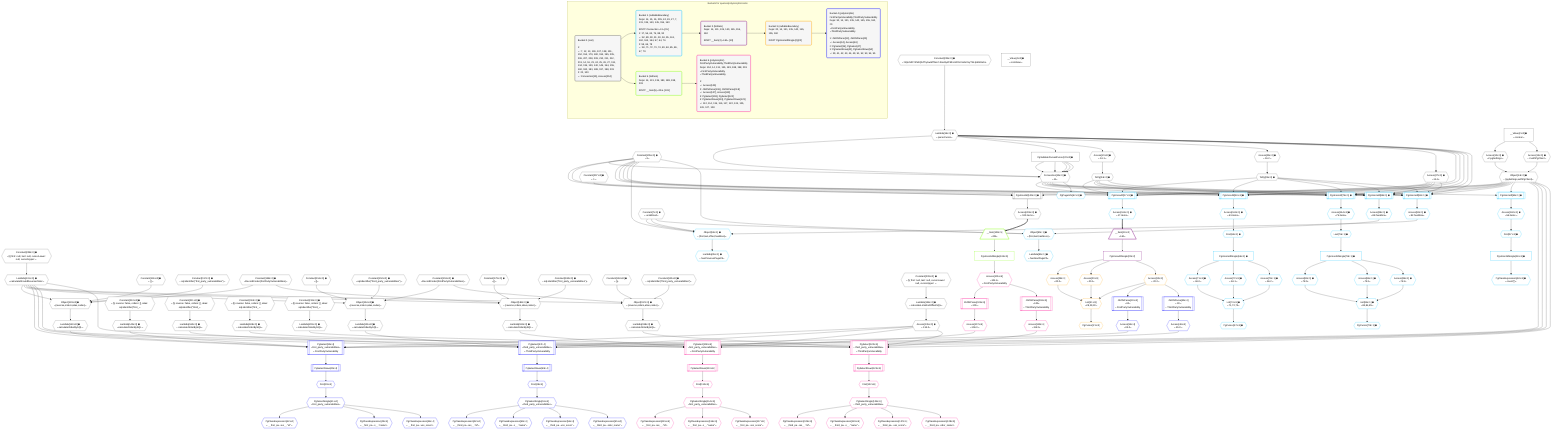 %%{init: {'themeVariables': { 'fontSize': '12px'}}}%%
graph TD
    classDef path fill:#eee,stroke:#000,color:#000
    classDef plan fill:#fff,stroke-width:1px,color:#000
    classDef itemplan fill:#fff,stroke-width:2px,color:#000
    classDef unbatchedplan fill:#dff,stroke-width:1px,color:#000
    classDef sideeffectplan fill:#fcc,stroke-width:2px,color:#000
    classDef bucket fill:#f6f6f6,color:#000,stroke-width:2px,text-align:left


    %% plan dependencies
    Connection15{{"Connection[15∈0] ➊<br />ᐸ11ᐳ"}}:::plan
    Constant205{{"Constant[205∈0] ➊<br />ᐸ3ᐳ"}}:::plan
    Lambda16{{"Lambda[16∈0] ➊<br />ᐸparseCursorᐳ"}}:::plan
    PgValidateParsedCursor22["PgValidateParsedCursor[22∈0] ➊"]:::plan
    Constant205 & Lambda16 & PgValidateParsedCursor22 & PgValidateParsedCursor22 & PgValidateParsedCursor22 & PgValidateParsedCursor22 & PgValidateParsedCursor22 --> Connection15
    Object139{{"Object[139∈0] ➊<br />ᐸ{reverse,orders,alias,codec}ᐳ"}}:::plan
    Lambda131{{"Lambda[131∈0] ➊<br />ᐸcalculateShouldReverseOrderᐳ"}}:::plan
    Constant136{{"Constant[136∈0] ➊<br />ᐸ[]ᐳ"}}:::plan
    Constant137{{"Constant[137∈0] ➊<br />ᐸsql.identifier(”first_party_vulnerabilities”)ᐳ"}}:::plan
    Constant138{{"Constant[138∈0] ➊<br />ᐸRecordCodec(firstPartyVulnerabilities)ᐳ"}}:::plan
    Lambda131 & Constant136 & Constant137 & Constant138 --> Object139
    Object154{{"Object[154∈0] ➊<br />ᐸ{reverse,orders,alias,codec}ᐳ"}}:::plan
    Constant151{{"Constant[151∈0] ➊<br />ᐸ[]ᐳ"}}:::plan
    Constant152{{"Constant[152∈0] ➊<br />ᐸsql.identifier(”third_party_vulnerabilities”)ᐳ"}}:::plan
    Constant153{{"Constant[153∈0] ➊<br />ᐸRecordCodec(thirdPartyVulnerabilities)ᐳ"}}:::plan
    Lambda131 & Constant151 & Constant152 & Constant153 --> Object154
    Object182{{"Object[182∈0] ➊<br />ᐸ{reverse,orders,alias,codec}ᐳ"}}:::plan
    Constant179{{"Constant[179∈0] ➊<br />ᐸ[]ᐳ"}}:::plan
    Constant180{{"Constant[180∈0] ➊<br />ᐸsql.identifier(”first_party_vulnerabilities”)ᐳ"}}:::plan
    Lambda131 & Constant179 & Constant180 & Constant138 --> Object182
    Object197{{"Object[197∈0] ➊<br />ᐸ{reverse,orders,alias,codec}ᐳ"}}:::plan
    Constant194{{"Constant[194∈0] ➊<br />ᐸ[]ᐳ"}}:::plan
    Constant195{{"Constant[195∈0] ➊<br />ᐸsql.identifier(”third_party_vulnerabilities”)ᐳ"}}:::plan
    Lambda131 & Constant194 & Constant195 & Constant153 --> Object197
    PgUnionAll100[["PgUnionAll[100∈0] ➊"]]:::plan
    Object14{{"Object[14∈0] ➊<br />ᐸ{pgSettings,withPgClient}ᐳ"}}:::plan
    Constant207{{"Constant[207∈0] ➊<br />ᐸ1ᐳ"}}:::plan
    Object14 & Constant205 & Constant207 --> PgUnionAll100
    Access12{{"Access[12∈0] ➊<br />ᐸ2.pgSettingsᐳ"}}:::plan
    Access13{{"Access[13∈0] ➊<br />ᐸ2.withPgClientᐳ"}}:::plan
    Access12 & Access13 --> Object14
    __Value2["__Value[2∈0] ➊<br />ᐸcontextᐳ"]:::plan
    __Value2 --> Access12
    __Value2 --> Access13
    Constant206{{"Constant[206∈0] ➊<br />ᐸ'WyIzMDY3N2Q5ZTIyIiwiMTAiLCJUaGlyZFBhcnR5VnVsbmVyYWJpbGl0eSIᐳ"}}:::plan
    Constant206 --> Lambda16
    Lambda16 --> PgValidateParsedCursor22
    Access23{{"Access[23∈0] ➊<br />ᐸ16.1ᐳ"}}:::plan
    Lambda16 --> Access23
    ToPg24{{"ToPg[24∈0] ➊"}}:::plan
    Access23 --> ToPg24
    Access25{{"Access[25∈0] ➊<br />ᐸ16.2ᐳ"}}:::plan
    Lambda16 --> Access25
    ToPg26{{"ToPg[26∈0] ➊"}}:::plan
    Access25 --> ToPg26
    Access27{{"Access[27∈0] ➊<br />ᐸ16.3ᐳ"}}:::plan
    Lambda16 --> Access27
    Constant208{{"Constant[208∈0] ➊<br />ᐸ§{ first: null, last: null, cursorLower: null, cursorUpper: ᐳ"}}:::plan
    Constant208 --> Lambda131
    Lambda134{{"Lambda[134∈0] ➊<br />ᐸcalculateLimitAndOffsetSQLᐳ"}}:::plan
    Constant209{{"Constant[209∈0] ➊<br />ᐸ§{ first: null, last: null, cursorLower: null, cursorUpper: ᐳ"}}:::plan
    Constant209 --> Lambda134
    Access135{{"Access[135∈0] ➊<br />ᐸ134.0ᐳ"}}:::plan
    Lambda134 --> Access135
    Lambda140{{"Lambda[140∈0] ➊<br />ᐸcalculateOrderBySQLᐳ"}}:::plan
    Object139 --> Lambda140
    Lambda145{{"Lambda[145∈0] ➊<br />ᐸcalculateOrderBySQLᐳ"}}:::plan
    Constant210{{"Constant[210∈0] ➊<br />ᐸ§{ reverse: false, orders: [], alias: sql.identifier(”first_ᐳ"}}:::plan
    Constant210 --> Lambda145
    Lambda155{{"Lambda[155∈0] ➊<br />ᐸcalculateOrderBySQLᐳ"}}:::plan
    Object154 --> Lambda155
    Lambda160{{"Lambda[160∈0] ➊<br />ᐸcalculateOrderBySQLᐳ"}}:::plan
    Constant211{{"Constant[211∈0] ➊<br />ᐸ§{ reverse: false, orders: [], alias: sql.identifier(”third_ᐳ"}}:::plan
    Constant211 --> Lambda160
    Lambda183{{"Lambda[183∈0] ➊<br />ᐸcalculateOrderBySQLᐳ"}}:::plan
    Object182 --> Lambda183
    Lambda188{{"Lambda[188∈0] ➊<br />ᐸcalculateOrderBySQLᐳ"}}:::plan
    Constant212{{"Constant[212∈0] ➊<br />ᐸ§{ reverse: false, orders: [], alias: sql.identifier(”first_ᐳ"}}:::plan
    Constant212 --> Lambda188
    Lambda198{{"Lambda[198∈0] ➊<br />ᐸcalculateOrderBySQLᐳ"}}:::plan
    Object197 --> Lambda198
    Lambda203{{"Lambda[203∈0] ➊<br />ᐸcalculateOrderBySQLᐳ"}}:::plan
    Constant213{{"Constant[213∈0] ➊<br />ᐸ§{ reverse: false, orders: [], alias: sql.identifier(”third_ᐳ"}}:::plan
    Constant213 --> Lambda203
    Access204{{"Access[204∈0] ➊<br />ᐸ100.itemsᐳ"}}:::plan
    PgUnionAll100 --> Access204
    __Value4["__Value[4∈0] ➊<br />ᐸrootValueᐳ"]:::plan
    Constant7{{"Constant[7∈0] ➊<br />ᐸundefinedᐳ"}}:::plan
    PgUnionAll17[["PgUnionAll[17∈1] ➊"]]:::plan
    Object14 & Connection15 & Lambda16 & Constant205 & ToPg24 & ToPg26 & Access27 --> PgUnionAll17
    PgUnionAll63[["PgUnionAll[63∈1] ➊"]]:::plan
    Object14 & Connection15 & Lambda16 & Constant205 & ToPg24 & ToPg26 & Access27 --> PgUnionAll63
    PgUnionAll75[["PgUnionAll[75∈1] ➊"]]:::plan
    Object14 & Connection15 & Lambda16 & Constant205 & ToPg24 & ToPg26 & Access27 --> PgUnionAll75
    PgUnionAll88[["PgUnionAll[88∈1] ➊"]]:::plan
    Object14 & Connection15 & Lambda16 & Constant205 & ToPg24 & ToPg26 & Access27 --> PgUnionAll88
    PgUnionAll92[["PgUnionAll[92∈1] ➊"]]:::plan
    Object14 & Connection15 & Lambda16 & Constant205 & ToPg24 & ToPg26 & Access27 --> PgUnionAll92
    Object94{{"Object[94∈1] ➊<br />ᐸ{first,last,offset,hasMore}ᐳ"}}:::plan
    Access93{{"Access[93∈1] ➊<br />ᐸ92.hasMoreᐳ"}}:::plan
    Constant205 & Constant7 & Constant7 & Access93 --> Object94
    List74{{"List[74∈1] ➊<br />ᐸ71,72,73ᐳ"}}:::plan
    Access71{{"Access[71∈1] ➊<br />ᐸ66.0ᐳ"}}:::plan
    Access72{{"Access[72∈1] ➊<br />ᐸ66.1ᐳ"}}:::plan
    Access73{{"Access[73∈1] ➊<br />ᐸ66.2ᐳ"}}:::plan
    Access71 & Access72 & Access73 --> List74
    List86{{"List[86∈1] ➊<br />ᐸ83,84,85ᐳ"}}:::plan
    Access83{{"Access[83∈1] ➊<br />ᐸ78.0ᐳ"}}:::plan
    Access84{{"Access[84∈1] ➊<br />ᐸ78.1ᐳ"}}:::plan
    Access85{{"Access[85∈1] ➊<br />ᐸ78.2ᐳ"}}:::plan
    Access83 & Access84 & Access85 --> List86
    Object90{{"Object[90∈1] ➊<br />ᐸ{first,last,hasMore}ᐳ"}}:::plan
    Access89{{"Access[89∈1] ➊<br />ᐸ88.hasMoreᐳ"}}:::plan
    Constant205 & Constant7 & Access89 --> Object90
    PgUnionAll56[["PgUnionAll[56∈1] ➊"]]:::plan
    Object14 & Connection15 --> PgUnionAll56
    First57{{"First[57∈1] ➊"}}:::plan
    Access162{{"Access[162∈1] ➊<br />ᐸ56.itemsᐳ"}}:::plan
    Access162 --> First57
    PgUnionAllSingle59["PgUnionAllSingle[59∈1] ➊"]:::plan
    First57 --> PgUnionAllSingle59
    PgClassExpression60{{"PgClassExpression[60∈1] ➊<br />ᐸcount(*)ᐳ"}}:::plan
    PgUnionAllSingle59 --> PgClassExpression60
    PgPageInfo62{{"PgPageInfo[62∈1] ➊"}}:::plan
    Connection15 --> PgPageInfo62
    First64{{"First[64∈1] ➊"}}:::plan
    Access163{{"Access[163∈1] ➊<br />ᐸ63.itemsᐳ"}}:::plan
    Access163 --> First64
    PgUnionAllSingle66["PgUnionAllSingle[66∈1] ➊"]:::plan
    First64 --> PgUnionAllSingle66
    PgCursor67{{"PgCursor[67∈1] ➊"}}:::plan
    List74 --> PgCursor67
    PgUnionAllSingle66 --> Access71
    PgUnionAllSingle66 --> Access72
    PgUnionAllSingle66 --> Access73
    Last76{{"Last[76∈1] ➊"}}:::plan
    Access164{{"Access[164∈1] ➊<br />ᐸ75.itemsᐳ"}}:::plan
    Access164 --> Last76
    PgUnionAllSingle78["PgUnionAllSingle[78∈1] ➊"]:::plan
    Last76 --> PgUnionAllSingle78
    PgCursor79{{"PgCursor[79∈1] ➊"}}:::plan
    List86 --> PgCursor79
    PgUnionAllSingle78 --> Access83
    PgUnionAllSingle78 --> Access84
    PgUnionAllSingle78 --> Access85
    PgUnionAll88 --> Access89
    Lambda91{{"Lambda[91∈1] ➊<br />ᐸhasNextPageCbᐳ"}}:::plan
    Object90 --> Lambda91
    PgUnionAll92 --> Access93
    Lambda95{{"Lambda[95∈1] ➊<br />ᐸhasPreviousPageCbᐳ"}}:::plan
    Object94 --> Lambda95
    Access161{{"Access[161∈1] ➊<br />ᐸ17.itemsᐳ"}}:::plan
    PgUnionAll17 --> Access161
    PgUnionAll56 --> Access162
    PgUnionAll63 --> Access163
    PgUnionAll75 --> Access164
    __Item19[/"__Item[19∈2]<br />ᐸ161ᐳ"\]:::itemplan
    Access161 ==> __Item19
    PgUnionAllSingle20["PgUnionAllSingle[20∈2]"]:::plan
    __Item19 --> PgUnionAllSingle20
    List31{{"List[31∈3]<br />ᐸ28,29,30ᐳ"}}:::plan
    Access28{{"Access[28∈3]<br />ᐸ20.0ᐳ"}}:::plan
    Access29{{"Access[29∈3]<br />ᐸ20.1ᐳ"}}:::plan
    Access30{{"Access[30∈3]<br />ᐸ20.2ᐳ"}}:::plan
    Access28 & Access29 & Access30 --> List31
    PgCursor21{{"PgCursor[21∈3]"}}:::plan
    List31 --> PgCursor21
    PgUnionAllSingle20 --> Access28
    PgUnionAllSingle20 --> Access29
    PgUnionAllSingle20 --> Access30
    PgSelect35[["PgSelect[35∈4]<br />ᐸfirst_party_vulnerabilitiesᐳ<br />ᐳFirstPartyVulnerability"]]:::plan
    Access34{{"Access[34∈4]<br />ᐸ33.0ᐳ"}}:::plan
    Object14 & Access34 & Lambda131 & Access135 & Lambda140 & Lambda145 --> PgSelect35
    PgSelect47[["PgSelect[47∈4]<br />ᐸthird_party_vulnerabilitiesᐳ<br />ᐳThirdPartyVulnerability"]]:::plan
    Access46{{"Access[46∈4]<br />ᐸ45.0ᐳ"}}:::plan
    Object14 & Access46 & Lambda131 & Access135 & Lambda155 & Lambda160 --> PgSelect47
    JSONParse33[["JSONParse[33∈4]<br />ᐸ30ᐳ<br />ᐳFirstPartyVulnerability"]]:::plan
    Access30 --> JSONParse33
    JSONParse33 --> Access34
    First39{{"First[39∈4]"}}:::plan
    PgSelectRows40[["PgSelectRows[40∈4]"]]:::plan
    PgSelectRows40 --> First39
    PgSelect35 --> PgSelectRows40
    PgSelectSingle41{{"PgSelectSingle[41∈4]<br />ᐸfirst_party_vulnerabilitiesᐳ"}}:::plan
    First39 --> PgSelectSingle41
    PgClassExpression42{{"PgClassExpression[42∈4]<br />ᐸ__first_pa...ies__.”id”ᐳ"}}:::plan
    PgSelectSingle41 --> PgClassExpression42
    PgClassExpression43{{"PgClassExpression[43∈4]<br />ᐸ__first_pa...s__.”name”ᐳ"}}:::plan
    PgSelectSingle41 --> PgClassExpression43
    PgClassExpression44{{"PgClassExpression[44∈4]<br />ᐸ__first_pa...vss_score”ᐳ"}}:::plan
    PgSelectSingle41 --> PgClassExpression44
    JSONParse45[["JSONParse[45∈4]<br />ᐸ30ᐳ<br />ᐳThirdPartyVulnerability"]]:::plan
    Access30 --> JSONParse45
    JSONParse45 --> Access46
    First49{{"First[49∈4]"}}:::plan
    PgSelectRows50[["PgSelectRows[50∈4]"]]:::plan
    PgSelectRows50 --> First49
    PgSelect47 --> PgSelectRows50
    PgSelectSingle51{{"PgSelectSingle[51∈4]<br />ᐸthird_party_vulnerabilitiesᐳ"}}:::plan
    First49 --> PgSelectSingle51
    PgClassExpression52{{"PgClassExpression[52∈4]<br />ᐸ__third_pa...ies__.”id”ᐳ"}}:::plan
    PgSelectSingle51 --> PgClassExpression52
    PgClassExpression53{{"PgClassExpression[53∈4]<br />ᐸ__third_pa...s__.”name”ᐳ"}}:::plan
    PgSelectSingle51 --> PgClassExpression53
    PgClassExpression54{{"PgClassExpression[54∈4]<br />ᐸ__third_pa...vss_score”ᐳ"}}:::plan
    PgSelectSingle51 --> PgClassExpression54
    PgClassExpression55{{"PgClassExpression[55∈4]<br />ᐸ__third_pa...ndor_name”ᐳ"}}:::plan
    PgSelectSingle51 --> PgClassExpression55
    __Item103[/"__Item[103∈5]<br />ᐸ204ᐳ"\]:::itemplan
    Access204 ==> __Item103
    PgUnionAllSingle104["PgUnionAllSingle[104∈5]"]:::plan
    __Item103 --> PgUnionAllSingle104
    PgSelect108[["PgSelect[108∈6]<br />ᐸfirst_party_vulnerabilitiesᐳ<br />ᐳFirstPartyVulnerability"]]:::plan
    Access107{{"Access[107∈6]<br />ᐸ106.0ᐳ"}}:::plan
    Object14 & Access107 & Lambda131 & Access135 & Lambda183 & Lambda188 --> PgSelect108
    PgSelect120[["PgSelect[120∈6]<br />ᐸthird_party_vulnerabilitiesᐳ<br />ᐳThirdPartyVulnerability"]]:::plan
    Access119{{"Access[119∈6]<br />ᐸ118.0ᐳ"}}:::plan
    Object14 & Access119 & Lambda131 & Access135 & Lambda198 & Lambda203 --> PgSelect120
    Access105{{"Access[105∈6]<br />ᐸ104.2ᐳ<br />ᐳFirstPartyVulnerability"}}:::plan
    PgUnionAllSingle104 --> Access105
    JSONParse106[["JSONParse[106∈6]<br />ᐸ105ᐳ"]]:::plan
    Access105 --> JSONParse106
    JSONParse106 --> Access107
    First112{{"First[112∈6]"}}:::plan
    PgSelectRows113[["PgSelectRows[113∈6]"]]:::plan
    PgSelectRows113 --> First112
    PgSelect108 --> PgSelectRows113
    PgSelectSingle114{{"PgSelectSingle[114∈6]<br />ᐸfirst_party_vulnerabilitiesᐳ"}}:::plan
    First112 --> PgSelectSingle114
    PgClassExpression115{{"PgClassExpression[115∈6]<br />ᐸ__first_pa...ies__.”id”ᐳ"}}:::plan
    PgSelectSingle114 --> PgClassExpression115
    PgClassExpression116{{"PgClassExpression[116∈6]<br />ᐸ__first_pa...s__.”name”ᐳ"}}:::plan
    PgSelectSingle114 --> PgClassExpression116
    PgClassExpression117{{"PgClassExpression[117∈6]<br />ᐸ__first_pa...vss_score”ᐳ"}}:::plan
    PgSelectSingle114 --> PgClassExpression117
    JSONParse118[["JSONParse[118∈6]<br />ᐸ105ᐳ<br />ᐳThirdPartyVulnerability"]]:::plan
    Access105 --> JSONParse118
    JSONParse118 --> Access119
    First122{{"First[122∈6]"}}:::plan
    PgSelectRows123[["PgSelectRows[123∈6]"]]:::plan
    PgSelectRows123 --> First122
    PgSelect120 --> PgSelectRows123
    PgSelectSingle124{{"PgSelectSingle[124∈6]<br />ᐸthird_party_vulnerabilitiesᐳ"}}:::plan
    First122 --> PgSelectSingle124
    PgClassExpression125{{"PgClassExpression[125∈6]<br />ᐸ__third_pa...ies__.”id”ᐳ"}}:::plan
    PgSelectSingle124 --> PgClassExpression125
    PgClassExpression126{{"PgClassExpression[126∈6]<br />ᐸ__third_pa...s__.”name”ᐳ"}}:::plan
    PgSelectSingle124 --> PgClassExpression126
    PgClassExpression127{{"PgClassExpression[127∈6]<br />ᐸ__third_pa...vss_score”ᐳ"}}:::plan
    PgSelectSingle124 --> PgClassExpression127
    PgClassExpression128{{"PgClassExpression[128∈6]<br />ᐸ__third_pa...ndor_name”ᐳ"}}:::plan
    PgSelectSingle124 --> PgClassExpression128

    %% define steps

    subgraph "Buckets for queries/polymorphic/vulns"
    Bucket0("Bucket 0 (root)<br /><br />1: <br />ᐳ: 7, 12, 13, 136, 137, 138, 151, 152, 153, 179, 180, 194, 195, 205, 206, 207, 208, 209, 210, 211, 212, 213, 14, 16, 23, 24, 25, 26, 27, 131, 134, 135, 139, 140, 145, 154, 155, 160, 182, 183, 188, 197, 198, 203<br />2: 22, 100<br />ᐳ: Connection[15], Access[204]"):::bucket
    classDef bucket0 stroke:#696969
    class Bucket0,__Value2,__Value4,Constant7,Access12,Access13,Object14,Connection15,Lambda16,PgValidateParsedCursor22,Access23,ToPg24,Access25,ToPg26,Access27,PgUnionAll100,Lambda131,Lambda134,Access135,Constant136,Constant137,Constant138,Object139,Lambda140,Lambda145,Constant151,Constant152,Constant153,Object154,Lambda155,Lambda160,Constant179,Constant180,Object182,Lambda183,Lambda188,Constant194,Constant195,Object197,Lambda198,Lambda203,Access204,Constant205,Constant206,Constant207,Constant208,Constant209,Constant210,Constant211,Constant212,Constant213 bucket0
    Bucket1("Bucket 1 (nullableBoundary)<br />Deps: 14, 15, 16, 205, 24, 26, 27, 7, 131, 135, 140, 145, 155, 160<br /><br />ROOT Connectionᐸ11ᐳ[15]<br />1: 17, 56, 63, 75, 88, 92<br />ᐳ: 62, 89, 90, 91, 93, 94, 95, 161, 162, 163, 164, 57, 64, 76<br />2: 59, 66, 78<br />ᐳ: 60, 71, 72, 73, 74, 83, 84, 85, 86, 67, 79"):::bucket
    classDef bucket1 stroke:#00bfff
    class Bucket1,PgUnionAll17,PgUnionAll56,First57,PgUnionAllSingle59,PgClassExpression60,PgPageInfo62,PgUnionAll63,First64,PgUnionAllSingle66,PgCursor67,Access71,Access72,Access73,List74,PgUnionAll75,Last76,PgUnionAllSingle78,PgCursor79,Access83,Access84,Access85,List86,PgUnionAll88,Access89,Object90,Lambda91,PgUnionAll92,Access93,Object94,Lambda95,Access161,Access162,Access163,Access164 bucket1
    Bucket2("Bucket 2 (listItem)<br />Deps: 14, 131, 135, 140, 145, 155, 160<br /><br />ROOT __Item{2}ᐸ161ᐳ[19]"):::bucket
    classDef bucket2 stroke:#7f007f
    class Bucket2,__Item19,PgUnionAllSingle20 bucket2
    Bucket3("Bucket 3 (nullableBoundary)<br />Deps: 20, 14, 131, 135, 140, 145, 155, 160<br /><br />ROOT PgUnionAllSingle{2}[20]"):::bucket
    classDef bucket3 stroke:#ffa500
    class Bucket3,PgCursor21,Access28,Access29,Access30,List31 bucket3
    Bucket4("Bucket 4 (polymorphic)<br />FirstPartyVulnerability,ThirdPartyVulnerability<br />Deps: 30, 14, 131, 135, 140, 145, 155, 160, 20<br />ᐳFirstPartyVulnerability<br />ᐳThirdPartyVulnerability<br /><br />1: JSONParse[33], JSONParse[45]<br />ᐳ: Access[34], Access[46]<br />2: PgSelect[35], PgSelect[47]<br />3: PgSelectRows[40], PgSelectRows[50]<br />ᐳ: 39, 41, 42, 43, 44, 49, 51, 52, 53, 54, 55"):::bucket
    classDef bucket4 stroke:#0000ff
    class Bucket4,JSONParse33,Access34,PgSelect35,First39,PgSelectRows40,PgSelectSingle41,PgClassExpression42,PgClassExpression43,PgClassExpression44,JSONParse45,Access46,PgSelect47,First49,PgSelectRows50,PgSelectSingle51,PgClassExpression52,PgClassExpression53,PgClassExpression54,PgClassExpression55 bucket4
    Bucket5("Bucket 5 (listItem)<br />Deps: 14, 131, 135, 183, 188, 198, 203<br /><br />ROOT __Item{5}ᐸ204ᐳ[103]"):::bucket
    classDef bucket5 stroke:#7fff00
    class Bucket5,__Item103,PgUnionAllSingle104 bucket5
    Bucket6("Bucket 6 (polymorphic)<br />FirstPartyVulnerability,ThirdPartyVulnerability<br />Deps: 104, 14, 131, 135, 183, 188, 198, 203<br />ᐳFirstPartyVulnerability<br />ᐳThirdPartyVulnerability<br /><br />1: <br />ᐳ: Access[105]<br />2: JSONParse[106], JSONParse[118]<br />ᐳ: Access[107], Access[119]<br />3: PgSelect[108], PgSelect[120]<br />4: PgSelectRows[113], PgSelectRows[123]<br />ᐳ: 112, 114, 115, 116, 117, 122, 124, 125, 126, 127, 128"):::bucket
    classDef bucket6 stroke:#ff1493
    class Bucket6,Access105,JSONParse106,Access107,PgSelect108,First112,PgSelectRows113,PgSelectSingle114,PgClassExpression115,PgClassExpression116,PgClassExpression117,JSONParse118,Access119,PgSelect120,First122,PgSelectRows123,PgSelectSingle124,PgClassExpression125,PgClassExpression126,PgClassExpression127,PgClassExpression128 bucket6
    Bucket0 --> Bucket1 & Bucket5
    Bucket1 --> Bucket2
    Bucket2 --> Bucket3
    Bucket3 --> Bucket4
    Bucket5 --> Bucket6
    end